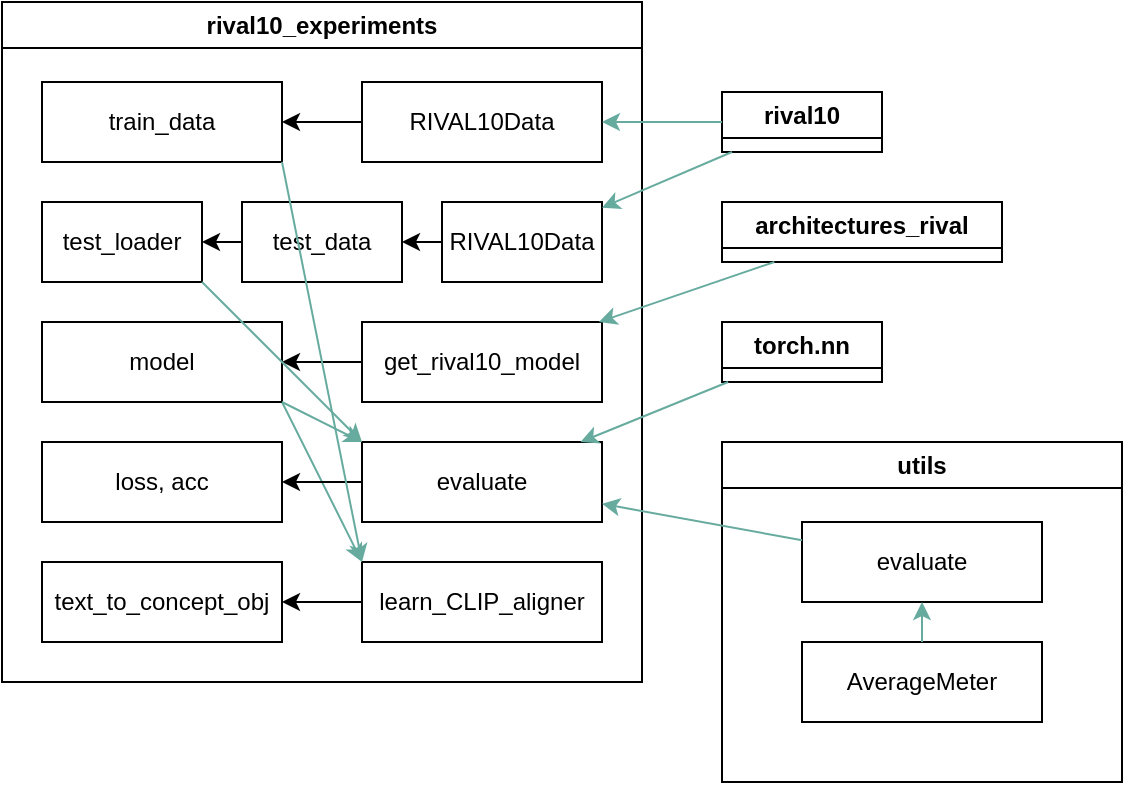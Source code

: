 <mxfile version="24.8.0">
  <diagram name="Page-1" id="2XLtuvglCsjouoK22aqs">
    <mxGraphModel dx="1393" dy="795" grid="1" gridSize="10" guides="1" tooltips="1" connect="1" arrows="1" fold="1" page="1" pageScale="1" pageWidth="850" pageHeight="1100" math="0" shadow="0">
      <root>
        <mxCell id="0" />
        <mxCell id="1" parent="0" />
        <mxCell id="06wf2ehr05H0AcNcDhgb-1" value="rival10_experiments" style="swimlane;whiteSpace=wrap;html=1;" parent="1" vertex="1">
          <mxGeometry x="40" y="140" width="320" height="340" as="geometry">
            <mxRectangle x="40" y="40" width="150" height="30" as="alternateBounds" />
          </mxGeometry>
        </mxCell>
        <mxCell id="06wf2ehr05H0AcNcDhgb-4" value="text_to_concept_obj" style="whiteSpace=wrap;html=1;" parent="06wf2ehr05H0AcNcDhgb-1" vertex="1">
          <mxGeometry x="20" y="280" width="120" height="40" as="geometry" />
        </mxCell>
        <mxCell id="06wf2ehr05H0AcNcDhgb-6" style="edgeStyle=orthogonalEdgeStyle;rounded=0;orthogonalLoop=1;jettySize=auto;html=1;entryX=1;entryY=0.5;entryDx=0;entryDy=0;" parent="06wf2ehr05H0AcNcDhgb-1" source="06wf2ehr05H0AcNcDhgb-2" target="06wf2ehr05H0AcNcDhgb-4" edge="1">
          <mxGeometry relative="1" as="geometry" />
        </mxCell>
        <mxCell id="06wf2ehr05H0AcNcDhgb-2" value="learn_CLIP_aligner" style="whiteSpace=wrap;html=1;" parent="06wf2ehr05H0AcNcDhgb-1" vertex="1">
          <mxGeometry x="180" y="280" width="120" height="40" as="geometry" />
        </mxCell>
        <mxCell id="06wf2ehr05H0AcNcDhgb-10" style="rounded=0;orthogonalLoop=1;jettySize=auto;html=1;exitX=1;exitY=1;exitDx=0;exitDy=0;entryX=0;entryY=0;entryDx=0;entryDy=0;strokeColor=#67AB9F;" parent="06wf2ehr05H0AcNcDhgb-1" source="06wf2ehr05H0AcNcDhgb-7" target="06wf2ehr05H0AcNcDhgb-2" edge="1">
          <mxGeometry relative="1" as="geometry" />
        </mxCell>
        <mxCell id="06wf2ehr05H0AcNcDhgb-7" value="model" style="whiteSpace=wrap;html=1;" parent="06wf2ehr05H0AcNcDhgb-1" vertex="1">
          <mxGeometry x="20" y="160" width="120" height="40" as="geometry" />
        </mxCell>
        <mxCell id="06wf2ehr05H0AcNcDhgb-8" style="edgeStyle=orthogonalEdgeStyle;rounded=0;orthogonalLoop=1;jettySize=auto;html=1;entryX=1;entryY=0.5;entryDx=0;entryDy=0;" parent="06wf2ehr05H0AcNcDhgb-1" source="06wf2ehr05H0AcNcDhgb-9" target="06wf2ehr05H0AcNcDhgb-7" edge="1">
          <mxGeometry relative="1" as="geometry" />
        </mxCell>
        <mxCell id="06wf2ehr05H0AcNcDhgb-9" value="get_rival10_model" style="whiteSpace=wrap;html=1;" parent="06wf2ehr05H0AcNcDhgb-1" vertex="1">
          <mxGeometry x="180" y="160" width="120" height="40" as="geometry" />
        </mxCell>
        <mxCell id="06wf2ehr05H0AcNcDhgb-11" value="train_data" style="whiteSpace=wrap;html=1;" parent="06wf2ehr05H0AcNcDhgb-1" vertex="1">
          <mxGeometry x="20" y="40" width="120" height="40" as="geometry" />
        </mxCell>
        <mxCell id="06wf2ehr05H0AcNcDhgb-12" style="edgeStyle=orthogonalEdgeStyle;rounded=0;orthogonalLoop=1;jettySize=auto;html=1;entryX=1;entryY=0.5;entryDx=0;entryDy=0;" parent="06wf2ehr05H0AcNcDhgb-1" source="06wf2ehr05H0AcNcDhgb-13" target="06wf2ehr05H0AcNcDhgb-11" edge="1">
          <mxGeometry relative="1" as="geometry" />
        </mxCell>
        <mxCell id="06wf2ehr05H0AcNcDhgb-13" value="RIVAL10Data" style="whiteSpace=wrap;html=1;" parent="06wf2ehr05H0AcNcDhgb-1" vertex="1">
          <mxGeometry x="180" y="40" width="120" height="40" as="geometry" />
        </mxCell>
        <mxCell id="oDXy_9Rk2nn9XtTFU9-2-8" value="loss, acc" style="whiteSpace=wrap;html=1;" vertex="1" parent="06wf2ehr05H0AcNcDhgb-1">
          <mxGeometry x="20" y="220" width="120" height="40" as="geometry" />
        </mxCell>
        <mxCell id="oDXy_9Rk2nn9XtTFU9-2-9" style="edgeStyle=orthogonalEdgeStyle;rounded=0;orthogonalLoop=1;jettySize=auto;html=1;entryX=1;entryY=0.5;entryDx=0;entryDy=0;" edge="1" parent="06wf2ehr05H0AcNcDhgb-1" source="oDXy_9Rk2nn9XtTFU9-2-10" target="oDXy_9Rk2nn9XtTFU9-2-8">
          <mxGeometry relative="1" as="geometry" />
        </mxCell>
        <mxCell id="oDXy_9Rk2nn9XtTFU9-2-10" value="evaluate" style="whiteSpace=wrap;html=1;" vertex="1" parent="06wf2ehr05H0AcNcDhgb-1">
          <mxGeometry x="180" y="220" width="120" height="40" as="geometry" />
        </mxCell>
        <mxCell id="oDXy_9Rk2nn9XtTFU9-2-11" style="rounded=0;orthogonalLoop=1;jettySize=auto;html=1;exitX=1;exitY=1;exitDx=0;exitDy=0;entryX=0;entryY=0;entryDx=0;entryDy=0;strokeColor=#67AB9F;" edge="1" parent="06wf2ehr05H0AcNcDhgb-1" source="06wf2ehr05H0AcNcDhgb-7" target="oDXy_9Rk2nn9XtTFU9-2-10">
          <mxGeometry relative="1" as="geometry">
            <mxPoint x="150" y="210" as="sourcePoint" />
            <mxPoint x="190" y="290" as="targetPoint" />
          </mxGeometry>
        </mxCell>
        <mxCell id="oDXy_9Rk2nn9XtTFU9-2-20" value="test_data" style="whiteSpace=wrap;html=1;" vertex="1" parent="06wf2ehr05H0AcNcDhgb-1">
          <mxGeometry x="120" y="100" width="80" height="40" as="geometry" />
        </mxCell>
        <mxCell id="oDXy_9Rk2nn9XtTFU9-2-21" style="edgeStyle=orthogonalEdgeStyle;rounded=0;orthogonalLoop=1;jettySize=auto;html=1;entryX=1;entryY=0.5;entryDx=0;entryDy=0;exitX=0;exitY=0.5;exitDx=0;exitDy=0;" edge="1" parent="06wf2ehr05H0AcNcDhgb-1" source="oDXy_9Rk2nn9XtTFU9-2-22" target="oDXy_9Rk2nn9XtTFU9-2-20">
          <mxGeometry relative="1" as="geometry" />
        </mxCell>
        <mxCell id="oDXy_9Rk2nn9XtTFU9-2-22" value="RIVAL10Data" style="whiteSpace=wrap;html=1;" vertex="1" parent="06wf2ehr05H0AcNcDhgb-1">
          <mxGeometry x="220" y="100" width="80" height="40" as="geometry" />
        </mxCell>
        <mxCell id="oDXy_9Rk2nn9XtTFU9-2-23" value="test_loader" style="whiteSpace=wrap;html=1;" vertex="1" parent="06wf2ehr05H0AcNcDhgb-1">
          <mxGeometry x="20" y="100" width="80" height="40" as="geometry" />
        </mxCell>
        <mxCell id="oDXy_9Rk2nn9XtTFU9-2-24" style="edgeStyle=orthogonalEdgeStyle;rounded=0;orthogonalLoop=1;jettySize=auto;html=1;entryX=1;entryY=0.5;entryDx=0;entryDy=0;exitX=0;exitY=0.5;exitDx=0;exitDy=0;" edge="1" parent="06wf2ehr05H0AcNcDhgb-1" source="oDXy_9Rk2nn9XtTFU9-2-20" target="oDXy_9Rk2nn9XtTFU9-2-23">
          <mxGeometry relative="1" as="geometry">
            <mxPoint x="230" y="130" as="sourcePoint" />
            <mxPoint x="210" y="130" as="targetPoint" />
          </mxGeometry>
        </mxCell>
        <mxCell id="oDXy_9Rk2nn9XtTFU9-2-26" style="rounded=0;orthogonalLoop=1;jettySize=auto;html=1;exitX=1;exitY=1;exitDx=0;exitDy=0;entryX=0;entryY=0;entryDx=0;entryDy=0;strokeColor=#67AB9F;" edge="1" parent="06wf2ehr05H0AcNcDhgb-1" source="oDXy_9Rk2nn9XtTFU9-2-23" target="oDXy_9Rk2nn9XtTFU9-2-10">
          <mxGeometry relative="1" as="geometry">
            <mxPoint x="150" y="90" as="sourcePoint" />
            <mxPoint x="190" y="290" as="targetPoint" />
          </mxGeometry>
        </mxCell>
        <mxCell id="06wf2ehr05H0AcNcDhgb-14" style="rounded=0;orthogonalLoop=1;jettySize=auto;html=1;exitX=1;exitY=1;exitDx=0;exitDy=0;entryX=0;entryY=0;entryDx=0;entryDy=0;strokeColor=#67AB9F;" parent="06wf2ehr05H0AcNcDhgb-1" source="06wf2ehr05H0AcNcDhgb-11" target="06wf2ehr05H0AcNcDhgb-2" edge="1">
          <mxGeometry relative="1" as="geometry" />
        </mxCell>
        <mxCell id="06wf2ehr05H0AcNcDhgb-15" value="&lt;div&gt;rival10&lt;/div&gt;" style="swimlane;whiteSpace=wrap;html=1;" parent="1" vertex="1" collapsed="1">
          <mxGeometry x="400" y="185" width="80" height="30" as="geometry">
            <mxRectangle x="400" y="185" width="200" height="100" as="alternateBounds" />
          </mxGeometry>
        </mxCell>
        <mxCell id="06wf2ehr05H0AcNcDhgb-16" value="RIVAL10" style="whiteSpace=wrap;html=1;" parent="06wf2ehr05H0AcNcDhgb-15" vertex="1">
          <mxGeometry x="40" y="40" width="120" height="40" as="geometry" />
        </mxCell>
        <mxCell id="06wf2ehr05H0AcNcDhgb-17" style="rounded=0;orthogonalLoop=1;jettySize=auto;html=1;strokeColor=#67AB9F;" parent="1" source="06wf2ehr05H0AcNcDhgb-16" target="06wf2ehr05H0AcNcDhgb-13" edge="1">
          <mxGeometry relative="1" as="geometry">
            <mxPoint x="190" y="130" as="sourcePoint" />
            <mxPoint x="230" y="250" as="targetPoint" />
          </mxGeometry>
        </mxCell>
        <mxCell id="oDXy_9Rk2nn9XtTFU9-2-1" value="architectures_rival" style="swimlane;whiteSpace=wrap;html=1;" vertex="1" collapsed="1" parent="1">
          <mxGeometry x="400" y="240" width="140" height="30" as="geometry">
            <mxRectangle x="400" y="290" width="200" height="160" as="alternateBounds" />
          </mxGeometry>
        </mxCell>
        <mxCell id="oDXy_9Rk2nn9XtTFU9-2-2" value="get_rival10_model" style="whiteSpace=wrap;html=1;" vertex="1" parent="oDXy_9Rk2nn9XtTFU9-2-1">
          <mxGeometry x="40" y="40" width="120" height="40" as="geometry" />
        </mxCell>
        <mxCell id="oDXy_9Rk2nn9XtTFU9-2-4" value="ClassifierRIVAL" style="whiteSpace=wrap;html=1;" vertex="1" parent="oDXy_9Rk2nn9XtTFU9-2-1">
          <mxGeometry x="40" y="100" width="120" height="40" as="geometry" />
        </mxCell>
        <mxCell id="oDXy_9Rk2nn9XtTFU9-2-5" style="rounded=0;orthogonalLoop=1;jettySize=auto;html=1;strokeColor=#67AB9F;" edge="1" parent="oDXy_9Rk2nn9XtTFU9-2-1" source="oDXy_9Rk2nn9XtTFU9-2-4" target="oDXy_9Rk2nn9XtTFU9-2-2">
          <mxGeometry relative="1" as="geometry">
            <mxPoint x="260" y="90" as="sourcePoint" />
            <mxPoint x="-50" y="30" as="targetPoint" />
          </mxGeometry>
        </mxCell>
        <mxCell id="oDXy_9Rk2nn9XtTFU9-2-3" style="rounded=0;orthogonalLoop=1;jettySize=auto;html=1;strokeColor=#67AB9F;" edge="1" parent="1" source="oDXy_9Rk2nn9XtTFU9-2-2" target="06wf2ehr05H0AcNcDhgb-9">
          <mxGeometry relative="1" as="geometry">
            <mxPoint x="450" y="110" as="sourcePoint" />
            <mxPoint x="350" y="110" as="targetPoint" />
          </mxGeometry>
        </mxCell>
        <mxCell id="oDXy_9Rk2nn9XtTFU9-2-6" value="&lt;div&gt;utils&lt;/div&gt;" style="swimlane;whiteSpace=wrap;html=1;" vertex="1" parent="1">
          <mxGeometry x="400" y="360" width="200" height="170" as="geometry">
            <mxRectangle x="400" y="40" width="80" height="30" as="alternateBounds" />
          </mxGeometry>
        </mxCell>
        <mxCell id="oDXy_9Rk2nn9XtTFU9-2-7" value="evaluate" style="whiteSpace=wrap;html=1;" vertex="1" parent="oDXy_9Rk2nn9XtTFU9-2-6">
          <mxGeometry x="40" y="40" width="120" height="40" as="geometry" />
        </mxCell>
        <mxCell id="oDXy_9Rk2nn9XtTFU9-2-13" value="AverageMeter" style="whiteSpace=wrap;html=1;" vertex="1" parent="oDXy_9Rk2nn9XtTFU9-2-6">
          <mxGeometry x="40" y="100" width="120" height="40" as="geometry" />
        </mxCell>
        <mxCell id="oDXy_9Rk2nn9XtTFU9-2-14" style="rounded=0;orthogonalLoop=1;jettySize=auto;html=1;strokeColor=#67AB9F;" edge="1" parent="oDXy_9Rk2nn9XtTFU9-2-6" source="oDXy_9Rk2nn9XtTFU9-2-13" target="oDXy_9Rk2nn9XtTFU9-2-7">
          <mxGeometry relative="1" as="geometry">
            <mxPoint x="110" y="-70" as="sourcePoint" />
            <mxPoint x="100" y="80" as="targetPoint" />
          </mxGeometry>
        </mxCell>
        <mxCell id="oDXy_9Rk2nn9XtTFU9-2-12" style="rounded=0;orthogonalLoop=1;jettySize=auto;html=1;strokeColor=#67AB9F;" edge="1" parent="1" source="oDXy_9Rk2nn9XtTFU9-2-7" target="oDXy_9Rk2nn9XtTFU9-2-10">
          <mxGeometry relative="1" as="geometry">
            <mxPoint x="450" y="230" as="sourcePoint" />
            <mxPoint x="350" y="170" as="targetPoint" />
          </mxGeometry>
        </mxCell>
        <mxCell id="oDXy_9Rk2nn9XtTFU9-2-15" value="&lt;div&gt;torch.nn&lt;/div&gt;" style="swimlane;whiteSpace=wrap;html=1;" vertex="1" collapsed="1" parent="1">
          <mxGeometry x="400" y="300" width="80" height="30" as="geometry">
            <mxRectangle x="400" y="330" width="200" height="100" as="alternateBounds" />
          </mxGeometry>
        </mxCell>
        <mxCell id="oDXy_9Rk2nn9XtTFU9-2-16" value="CrossEntropyLoss" style="whiteSpace=wrap;html=1;" vertex="1" parent="oDXy_9Rk2nn9XtTFU9-2-15">
          <mxGeometry x="40" y="40" width="120" height="40" as="geometry" />
        </mxCell>
        <mxCell id="oDXy_9Rk2nn9XtTFU9-2-17" style="rounded=0;orthogonalLoop=1;jettySize=auto;html=1;strokeColor=#67AB9F;" edge="1" parent="1" source="oDXy_9Rk2nn9XtTFU9-2-16" target="oDXy_9Rk2nn9XtTFU9-2-10">
          <mxGeometry relative="1" as="geometry">
            <mxPoint x="450" y="410" as="sourcePoint" />
            <mxPoint x="350" y="390" as="targetPoint" />
          </mxGeometry>
        </mxCell>
        <mxCell id="oDXy_9Rk2nn9XtTFU9-2-27" style="rounded=0;orthogonalLoop=1;jettySize=auto;html=1;strokeColor=#67AB9F;" edge="1" parent="1" source="06wf2ehr05H0AcNcDhgb-16" target="oDXy_9Rk2nn9XtTFU9-2-22">
          <mxGeometry relative="1" as="geometry">
            <mxPoint x="290" y="110" as="sourcePoint" />
            <mxPoint x="290" y="190" as="targetPoint" />
          </mxGeometry>
        </mxCell>
      </root>
    </mxGraphModel>
  </diagram>
</mxfile>

